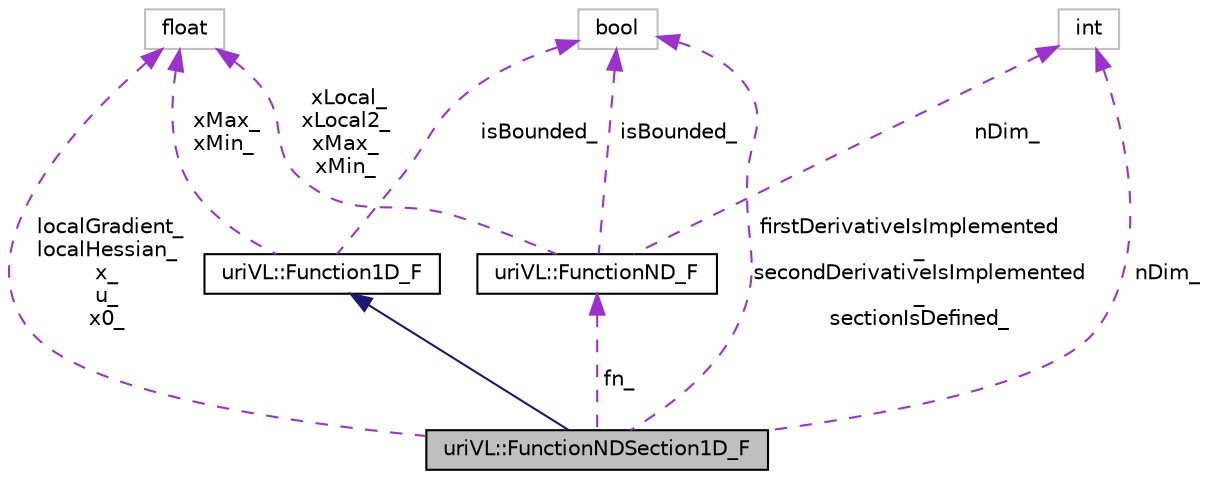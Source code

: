 digraph "uriVL::FunctionNDSection1D_F"
{
  edge [fontname="Helvetica",fontsize="10",labelfontname="Helvetica",labelfontsize="10"];
  node [fontname="Helvetica",fontsize="10",shape=record];
  Node1 [label="uriVL::FunctionNDSection1D_F",height=0.2,width=0.4,color="black", fillcolor="grey75", style="filled", fontcolor="black"];
  Node2 -> Node1 [dir="back",color="midnightblue",fontsize="10",style="solid",fontname="Helvetica"];
  Node2 [label="uriVL::Function1D_F",height=0.2,width=0.4,color="black", fillcolor="white", style="filled",URL="$classuriVL_1_1Function1D__F.html",tooltip="Pure virtual parent class for all 1-dimensional functions. "];
  Node3 -> Node2 [dir="back",color="darkorchid3",fontsize="10",style="dashed",label=" xMax_\nxMin_" ,fontname="Helvetica"];
  Node3 [label="float",height=0.2,width=0.4,color="grey75", fillcolor="white", style="filled"];
  Node4 -> Node2 [dir="back",color="darkorchid3",fontsize="10",style="dashed",label=" isBounded_" ,fontname="Helvetica"];
  Node4 [label="bool",height=0.2,width=0.4,color="grey75", fillcolor="white", style="filled"];
  Node3 -> Node1 [dir="back",color="darkorchid3",fontsize="10",style="dashed",label=" localGradient_\nlocalHessian_\nx_\nu_\nx0_" ,fontname="Helvetica"];
  Node5 -> Node1 [dir="back",color="darkorchid3",fontsize="10",style="dashed",label=" fn_" ,fontname="Helvetica"];
  Node5 [label="uriVL::FunctionND_F",height=0.2,width=0.4,color="black", fillcolor="white", style="filled",URL="$classuriVL_1_1FunctionND__F.html",tooltip="Pure virtual parent class for all n-dimensional functions. "];
  Node3 -> Node5 [dir="back",color="darkorchid3",fontsize="10",style="dashed",label=" xLocal_\nxLocal2_\nxMax_\nxMin_" ,fontname="Helvetica"];
  Node6 -> Node5 [dir="back",color="darkorchid3",fontsize="10",style="dashed",label=" nDim_" ,fontname="Helvetica"];
  Node6 [label="int",height=0.2,width=0.4,color="grey75", fillcolor="white", style="filled"];
  Node4 -> Node5 [dir="back",color="darkorchid3",fontsize="10",style="dashed",label=" isBounded_" ,fontname="Helvetica"];
  Node6 -> Node1 [dir="back",color="darkorchid3",fontsize="10",style="dashed",label=" nDim_" ,fontname="Helvetica"];
  Node4 -> Node1 [dir="back",color="darkorchid3",fontsize="10",style="dashed",label=" firstDerivativeIsImplemented\l_\nsecondDerivativeIsImplemented\l_\nsectionIsDefined_" ,fontname="Helvetica"];
}
